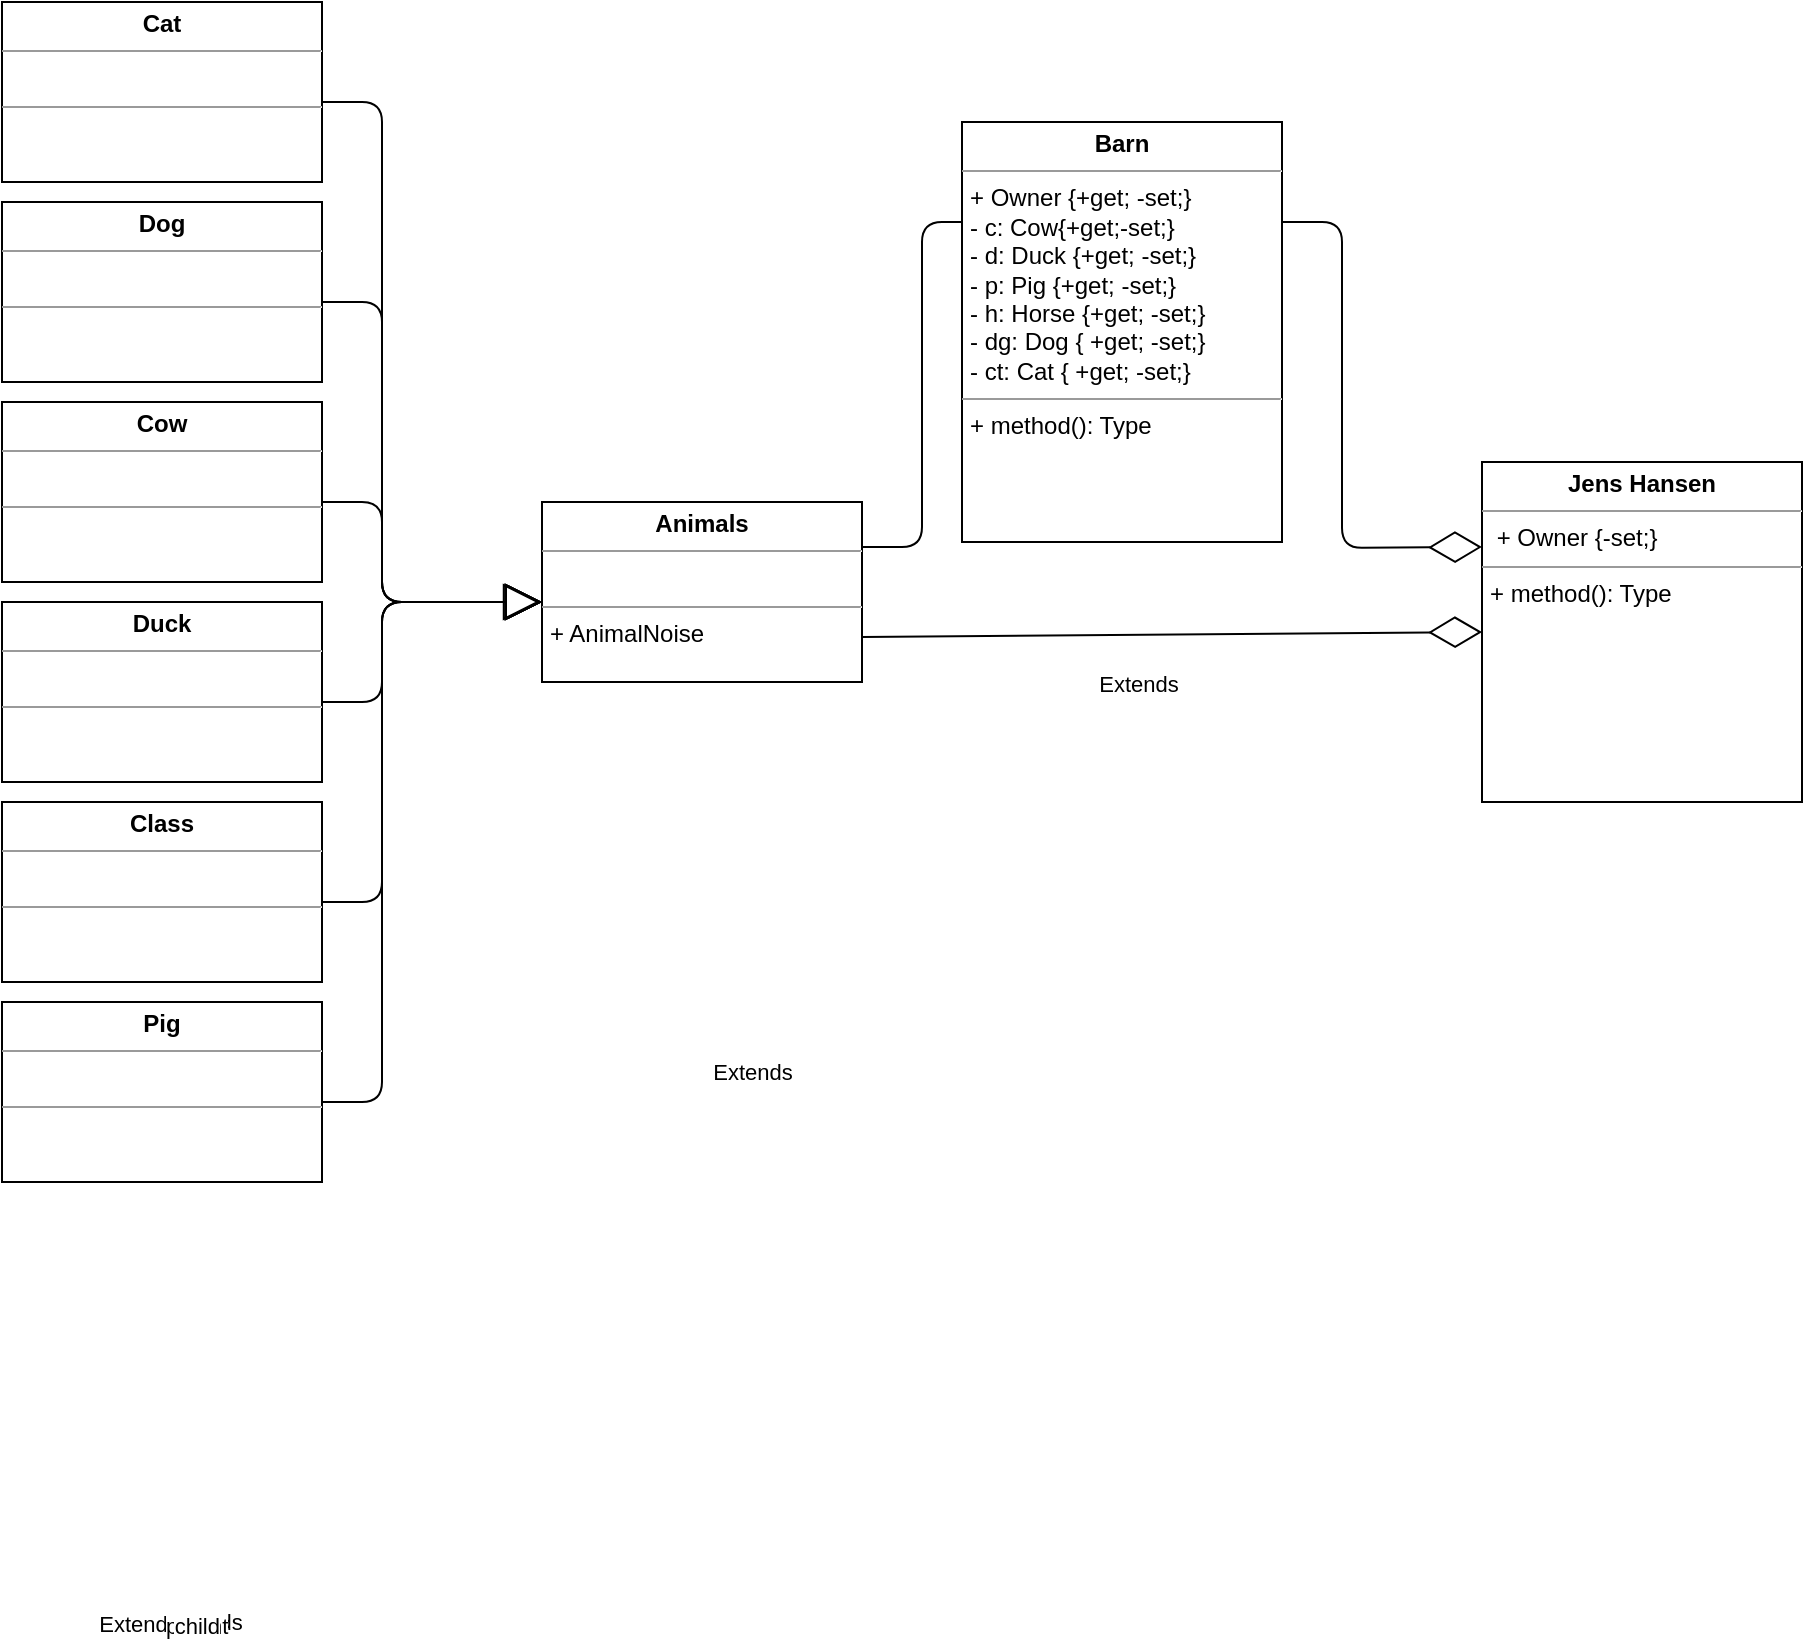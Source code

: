 <mxfile version="13.6.6" type="github">
  <diagram id="C5RBs43oDa-KdzZeNtuy" name="Page-1">
    <mxGraphModel dx="1060" dy="580" grid="1" gridSize="10" guides="1" tooltips="1" connect="1" arrows="1" fold="1" page="1" pageScale="1" pageWidth="827" pageHeight="1169" math="0" shadow="0">
      <root>
        <mxCell id="WIyWlLk6GJQsqaUBKTNV-0" />
        <mxCell id="WIyWlLk6GJQsqaUBKTNV-1" parent="WIyWlLk6GJQsqaUBKTNV-0" />
        <mxCell id="V2sK553PqK7uwS4Ou3rv-7" value="&lt;p style=&quot;margin: 0px ; margin-top: 4px ; text-align: center&quot;&gt;&lt;b&gt;Barn&lt;/b&gt;&lt;/p&gt;&lt;hr size=&quot;1&quot;&gt;&lt;p style=&quot;margin: 0px ; margin-left: 4px&quot;&gt;+ Owner {+get; -set;}&lt;/p&gt;&lt;p style=&quot;margin: 0px ; margin-left: 4px&quot;&gt;- c: Cow{+get;-set;}&lt;/p&gt;&lt;p style=&quot;margin: 0px ; margin-left: 4px&quot;&gt;- d: Duck {+get; -set;}&lt;/p&gt;&lt;p style=&quot;margin: 0px ; margin-left: 4px&quot;&gt;- p: Pig {+get; -set;}&lt;/p&gt;&lt;p style=&quot;margin: 0px ; margin-left: 4px&quot;&gt;- h: Horse {+get; -set;}&lt;/p&gt;&lt;p style=&quot;margin: 0px ; margin-left: 4px&quot;&gt;- dg: Dog { +get; -set;}&lt;/p&gt;&lt;p style=&quot;margin: 0px ; margin-left: 4px&quot;&gt;- ct: Cat { +get; -set;}&lt;/p&gt;&lt;hr size=&quot;1&quot;&gt;&lt;p style=&quot;margin: 0px ; margin-left: 4px&quot;&gt;+ method(): Type&lt;/p&gt;" style="verticalAlign=top;align=left;overflow=fill;fontSize=12;fontFamily=Helvetica;html=1;" vertex="1" parent="WIyWlLk6GJQsqaUBKTNV-1">
          <mxGeometry x="490" y="70" width="160" height="210" as="geometry" />
        </mxCell>
        <mxCell id="V2sK553PqK7uwS4Ou3rv-8" value="&lt;p style=&quot;margin: 0px ; margin-top: 4px ; text-align: center&quot;&gt;&lt;b&gt;Pig&lt;/b&gt;&lt;/p&gt;&lt;hr size=&quot;1&quot;&gt;&lt;p style=&quot;margin: 0px ; margin-left: 4px&quot;&gt;&lt;br&gt;&lt;/p&gt;&lt;hr size=&quot;1&quot;&gt;&lt;p style=&quot;margin: 0px ; margin-left: 4px&quot;&gt;&lt;br&gt;&lt;/p&gt;" style="verticalAlign=top;align=left;overflow=fill;fontSize=12;fontFamily=Helvetica;html=1;" vertex="1" parent="WIyWlLk6GJQsqaUBKTNV-1">
          <mxGeometry x="10" y="510" width="160" height="90" as="geometry" />
        </mxCell>
        <mxCell id="V2sK553PqK7uwS4Ou3rv-9" value="&lt;p style=&quot;margin: 0px ; margin-top: 4px ; text-align: center&quot;&gt;&lt;b&gt;Class&lt;/b&gt;&lt;/p&gt;&lt;hr size=&quot;1&quot;&gt;&lt;p style=&quot;margin: 0px ; margin-left: 4px&quot;&gt;&lt;br&gt;&lt;/p&gt;&lt;hr size=&quot;1&quot;&gt;&lt;p style=&quot;margin: 0px ; margin-left: 4px&quot;&gt;&lt;br&gt;&lt;/p&gt;" style="verticalAlign=top;align=left;overflow=fill;fontSize=12;fontFamily=Helvetica;html=1;" vertex="1" parent="WIyWlLk6GJQsqaUBKTNV-1">
          <mxGeometry x="10" y="410" width="160" height="90" as="geometry" />
        </mxCell>
        <mxCell id="V2sK553PqK7uwS4Ou3rv-10" value="&lt;p style=&quot;margin: 0px ; margin-top: 4px ; text-align: center&quot;&gt;&lt;b&gt;Duck&lt;/b&gt;&lt;/p&gt;&lt;hr size=&quot;1&quot;&gt;&lt;p style=&quot;margin: 0px ; margin-left: 4px&quot;&gt;&lt;br&gt;&lt;/p&gt;&lt;hr size=&quot;1&quot;&gt;&lt;p style=&quot;margin: 0px ; margin-left: 4px&quot;&gt;&lt;br&gt;&lt;/p&gt;" style="verticalAlign=top;align=left;overflow=fill;fontSize=12;fontFamily=Helvetica;html=1;" vertex="1" parent="WIyWlLk6GJQsqaUBKTNV-1">
          <mxGeometry x="10" y="310" width="160" height="90" as="geometry" />
        </mxCell>
        <mxCell id="V2sK553PqK7uwS4Ou3rv-11" value="&lt;p style=&quot;margin: 0px ; margin-top: 4px ; text-align: center&quot;&gt;&lt;b&gt;Cat&lt;/b&gt;&lt;/p&gt;&lt;hr size=&quot;1&quot;&gt;&lt;p style=&quot;margin: 0px ; margin-left: 4px&quot;&gt;&lt;br&gt;&lt;/p&gt;&lt;hr size=&quot;1&quot;&gt;&lt;p style=&quot;margin: 0px ; margin-left: 4px&quot;&gt;&lt;br&gt;&lt;/p&gt;" style="verticalAlign=top;align=left;overflow=fill;fontSize=12;fontFamily=Helvetica;html=1;" vertex="1" parent="WIyWlLk6GJQsqaUBKTNV-1">
          <mxGeometry x="10" y="10" width="160" height="90" as="geometry" />
        </mxCell>
        <mxCell id="V2sK553PqK7uwS4Ou3rv-12" value="&lt;p style=&quot;margin: 0px ; margin-top: 4px ; text-align: center&quot;&gt;&lt;b&gt;Cow&lt;/b&gt;&lt;/p&gt;&lt;hr size=&quot;1&quot;&gt;&lt;p style=&quot;margin: 0px ; margin-left: 4px&quot;&gt;&lt;br&gt;&lt;/p&gt;&lt;hr size=&quot;1&quot;&gt;&lt;p style=&quot;margin: 0px ; margin-left: 4px&quot;&gt;&lt;br&gt;&lt;/p&gt;" style="verticalAlign=top;align=left;overflow=fill;fontSize=12;fontFamily=Helvetica;html=1;" vertex="1" parent="WIyWlLk6GJQsqaUBKTNV-1">
          <mxGeometry x="10" y="210" width="160" height="90" as="geometry" />
        </mxCell>
        <mxCell id="V2sK553PqK7uwS4Ou3rv-13" value="&lt;p style=&quot;margin: 0px ; margin-top: 4px ; text-align: center&quot;&gt;&lt;b&gt;Dog&lt;/b&gt;&lt;/p&gt;&lt;hr size=&quot;1&quot;&gt;&lt;p style=&quot;margin: 0px ; margin-left: 4px&quot;&gt;&lt;br&gt;&lt;/p&gt;&lt;hr size=&quot;1&quot;&gt;&lt;p style=&quot;margin: 0px ; margin-left: 4px&quot;&gt;&lt;br&gt;&lt;/p&gt;" style="verticalAlign=top;align=left;overflow=fill;fontSize=12;fontFamily=Helvetica;html=1;" vertex="1" parent="WIyWlLk6GJQsqaUBKTNV-1">
          <mxGeometry x="10" y="110" width="160" height="90" as="geometry" />
        </mxCell>
        <mxCell id="V2sK553PqK7uwS4Ou3rv-14" value="&lt;p style=&quot;margin: 0px ; margin-top: 4px ; text-align: center&quot;&gt;&lt;b&gt;Jens Hansen&lt;/b&gt;&lt;/p&gt;&lt;hr size=&quot;1&quot;&gt;&lt;p style=&quot;margin: 0px ; margin-left: 4px&quot;&gt;&amp;nbsp;+ Owner {-set;}&lt;/p&gt;&lt;hr size=&quot;1&quot;&gt;&lt;p style=&quot;margin: 0px ; margin-left: 4px&quot;&gt;+ method(): Type&lt;/p&gt;" style="verticalAlign=top;align=left;overflow=fill;fontSize=12;fontFamily=Helvetica;html=1;" vertex="1" parent="WIyWlLk6GJQsqaUBKTNV-1">
          <mxGeometry x="750" y="240" width="160" height="170" as="geometry" />
        </mxCell>
        <mxCell id="V2sK553PqK7uwS4Ou3rv-15" value="&lt;p style=&quot;margin: 0px ; margin-top: 4px ; text-align: center&quot;&gt;&lt;b&gt;Animals&lt;/b&gt;&lt;/p&gt;&lt;hr size=&quot;1&quot;&gt;&lt;p style=&quot;margin: 0px ; margin-left: 4px&quot;&gt;&lt;br&gt;&lt;/p&gt;&lt;hr size=&quot;1&quot;&gt;&lt;p style=&quot;margin: 0px ; margin-left: 4px&quot;&gt;+ AnimalNoise&lt;/p&gt;" style="verticalAlign=top;align=left;overflow=fill;fontSize=12;fontFamily=Helvetica;html=1;" vertex="1" parent="WIyWlLk6GJQsqaUBKTNV-1">
          <mxGeometry x="280" y="260" width="160" height="90" as="geometry" />
        </mxCell>
        <mxCell id="V2sK553PqK7uwS4Ou3rv-25" value="Extends" style="endArrow=block;endSize=16;endFill=0;html=1;" edge="1" parent="WIyWlLk6GJQsqaUBKTNV-1">
          <mxGeometry x="-0.835" y="275" width="160" relative="1" as="geometry">
            <mxPoint x="170" y="560" as="sourcePoint" />
            <mxPoint x="279" y="310" as="targetPoint" />
            <Array as="points">
              <mxPoint x="200" y="560" />
              <mxPoint x="200" y="310" />
            </Array>
            <mxPoint x="185" y="260" as="offset" />
          </mxGeometry>
        </mxCell>
        <mxCell id="V2sK553PqK7uwS4Ou3rv-26" value="Extends" style="endArrow=block;endSize=16;endFill=0;html=1;" edge="1" parent="WIyWlLk6GJQsqaUBKTNV-1">
          <mxGeometry x="-0.769" y="371" width="160" relative="1" as="geometry">
            <mxPoint x="170" y="460" as="sourcePoint" />
            <mxPoint x="280" y="310" as="targetPoint" />
            <Array as="points">
              <mxPoint x="200" y="460" />
              <mxPoint x="200" y="310" />
            </Array>
            <mxPoint x="281" y="360" as="offset" />
          </mxGeometry>
        </mxCell>
        <mxCell id="V2sK553PqK7uwS4Ou3rv-27" value="Extends" style="endArrow=block;endSize=16;endFill=0;html=1;" edge="1" parent="WIyWlLk6GJQsqaUBKTNV-1">
          <mxGeometry x="-0.636" y="469" width="160" relative="1" as="geometry">
            <mxPoint x="170" y="360" as="sourcePoint" />
            <mxPoint x="280" y="310" as="targetPoint" />
            <Array as="points">
              <mxPoint x="200" y="360" />
              <mxPoint x="200" y="310" />
            </Array>
            <mxPoint x="379" y="460" as="offset" />
          </mxGeometry>
        </mxCell>
        <mxCell id="V2sK553PqK7uwS4Ou3rv-28" value="Extends" style="endArrow=block;endSize=16;endFill=0;html=1;" edge="1" parent="WIyWlLk6GJQsqaUBKTNV-1">
          <mxGeometry x="-0.0" y="-518" width="160" relative="1" as="geometry">
            <mxPoint x="170" y="260" as="sourcePoint" />
            <mxPoint x="280" y="310" as="targetPoint" />
            <Array as="points">
              <mxPoint x="200" y="260" />
              <mxPoint x="200" y="310" />
            </Array>
            <mxPoint x="-106" y="-8" as="offset" />
          </mxGeometry>
        </mxCell>
        <mxCell id="V2sK553PqK7uwS4Ou3rv-29" value="Extends" style="endArrow=block;endSize=16;endFill=0;html=1;" edge="1" parent="WIyWlLk6GJQsqaUBKTNV-1">
          <mxGeometry x="0.384" y="-518" width="160" relative="1" as="geometry">
            <mxPoint x="170" y="160" as="sourcePoint" />
            <mxPoint x="280" y="310" as="targetPoint" />
            <Array as="points">
              <mxPoint x="200" y="160" />
              <mxPoint x="200" y="310" />
            </Array>
            <mxPoint x="-122" y="-7" as="offset" />
          </mxGeometry>
        </mxCell>
        <mxCell id="V2sK553PqK7uwS4Ou3rv-30" value="Extends" style="endArrow=block;endSize=16;endFill=0;html=1;" edge="1" parent="WIyWlLk6GJQsqaUBKTNV-1">
          <mxGeometry x="0.555" y="-518" width="160" relative="1" as="geometry">
            <mxPoint x="170" y="60" as="sourcePoint" />
            <mxPoint x="280" y="310" as="targetPoint" />
            <Array as="points">
              <mxPoint x="200" y="60" />
              <mxPoint x="200" y="310" />
            </Array>
            <mxPoint x="-122" y="-7" as="offset" />
          </mxGeometry>
        </mxCell>
        <mxCell id="V2sK553PqK7uwS4Ou3rv-34" value="" style="endArrow=none;html=1;edgeStyle=orthogonalEdgeStyle;exitX=1;exitY=0.25;exitDx=0;exitDy=0;" edge="1" parent="WIyWlLk6GJQsqaUBKTNV-1" source="V2sK553PqK7uwS4Ou3rv-15">
          <mxGeometry relative="1" as="geometry">
            <mxPoint x="310" y="120" as="sourcePoint" />
            <mxPoint x="490" y="120" as="targetPoint" />
            <Array as="points">
              <mxPoint x="470" y="283" />
              <mxPoint x="470" y="120" />
            </Array>
          </mxGeometry>
        </mxCell>
        <mxCell id="V2sK553PqK7uwS4Ou3rv-35" value="parent" style="edgeLabel;resizable=0;html=1;align=left;verticalAlign=bottom;" connectable="0" vertex="1" parent="V2sK553PqK7uwS4Ou3rv-34">
          <mxGeometry x="-1" relative="1" as="geometry">
            <mxPoint x="-350" y="547.5" as="offset" />
          </mxGeometry>
        </mxCell>
        <mxCell id="V2sK553PqK7uwS4Ou3rv-36" value="child" style="edgeLabel;resizable=0;html=1;align=right;verticalAlign=bottom;" connectable="0" vertex="1" parent="V2sK553PqK7uwS4Ou3rv-34">
          <mxGeometry x="1" relative="1" as="geometry">
            <mxPoint x="-370.5" y="710" as="offset" />
          </mxGeometry>
        </mxCell>
        <mxCell id="V2sK553PqK7uwS4Ou3rv-38" value="" style="endArrow=diamondThin;endFill=0;endSize=24;html=1;entryX=0;entryY=0.5;entryDx=0;entryDy=0;exitX=1;exitY=0.75;exitDx=0;exitDy=0;" edge="1" parent="WIyWlLk6GJQsqaUBKTNV-1" source="V2sK553PqK7uwS4Ou3rv-15" target="V2sK553PqK7uwS4Ou3rv-14">
          <mxGeometry width="160" relative="1" as="geometry">
            <mxPoint x="370" y="280" as="sourcePoint" />
            <mxPoint x="530" y="280" as="targetPoint" />
          </mxGeometry>
        </mxCell>
        <mxCell id="V2sK553PqK7uwS4Ou3rv-39" value="" style="endArrow=diamondThin;endFill=0;endSize=24;html=1;entryX=0;entryY=0.25;entryDx=0;entryDy=0;" edge="1" parent="WIyWlLk6GJQsqaUBKTNV-1" target="V2sK553PqK7uwS4Ou3rv-14">
          <mxGeometry width="160" relative="1" as="geometry">
            <mxPoint x="650" y="120" as="sourcePoint" />
            <mxPoint x="810" y="120" as="targetPoint" />
            <Array as="points">
              <mxPoint x="680" y="120" />
              <mxPoint x="680" y="283" />
            </Array>
          </mxGeometry>
        </mxCell>
      </root>
    </mxGraphModel>
  </diagram>
</mxfile>
